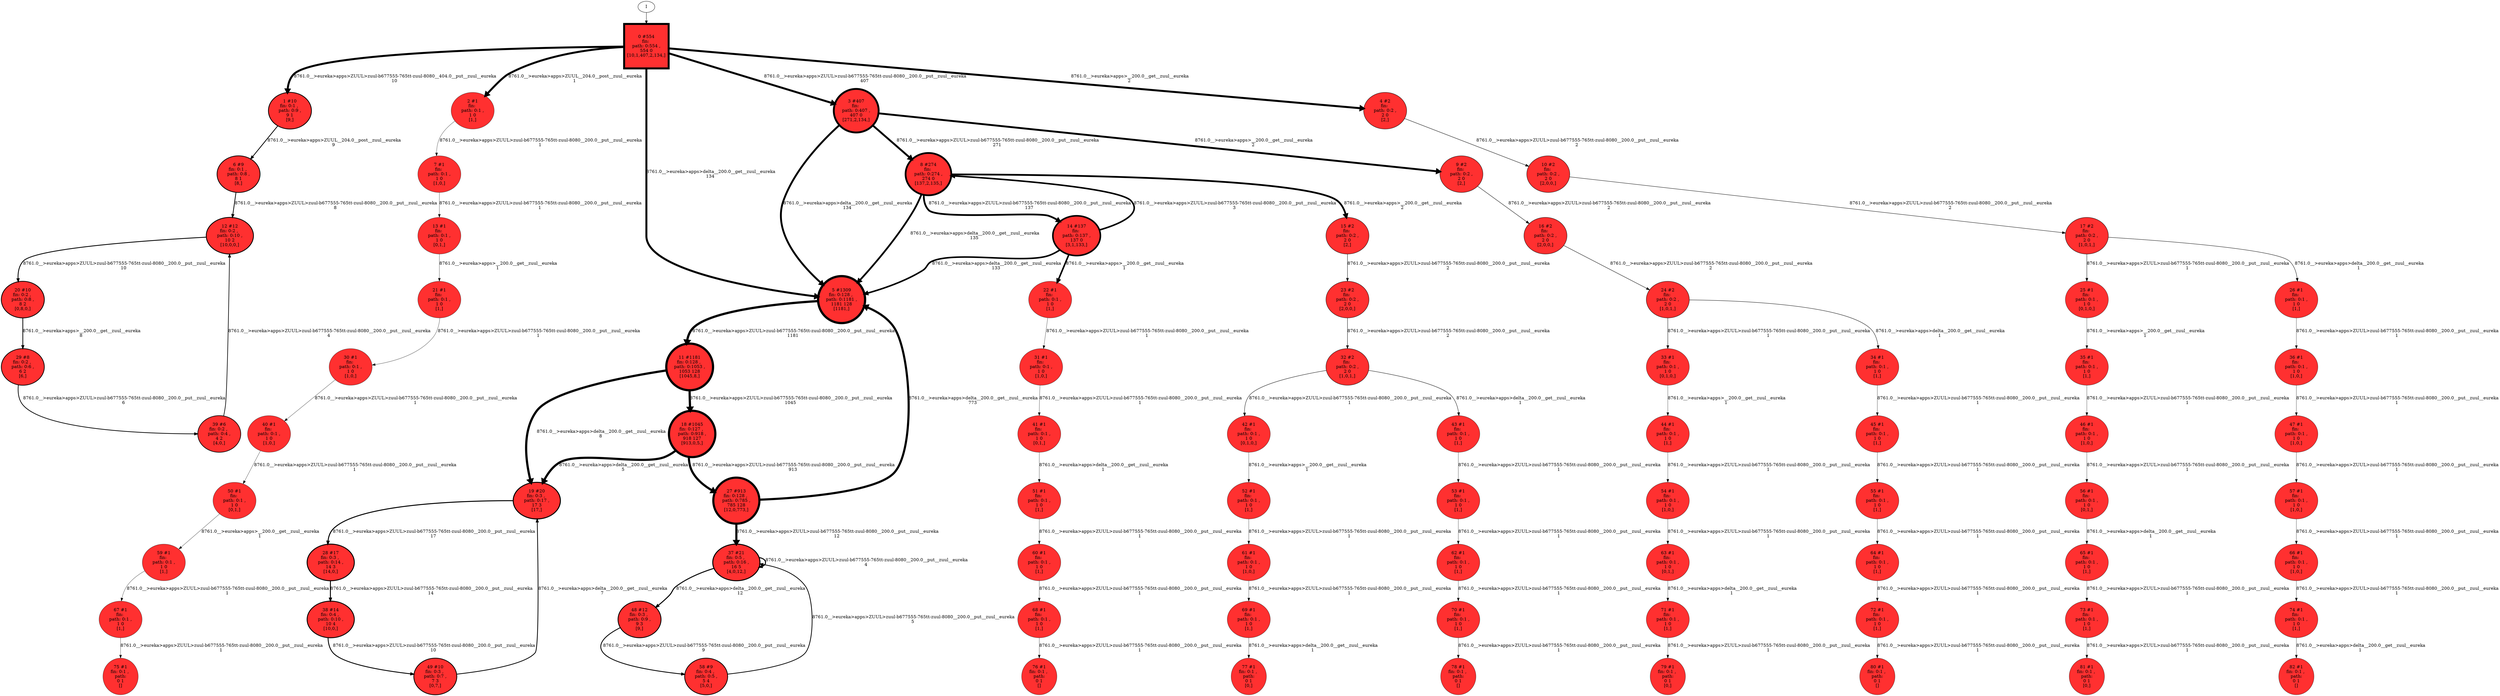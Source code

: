 // produced with flexfringe // 
digraph DFA {
	0 [label="root" shape=box];
		I -> 0;
	0 [ label="0 #554
fin: 
 path: 0:554 , 
554 0
[10,1,407,2,134,]" , style=filled, fillcolor="firebrick1", width=1.99047, height=1.99047, penwidth=6.31897];
		0 -> 1 [label="8761.0__>eureka>apps>ZUUL>zuul-b677555-765tt-zuul-8080__404.0__put__zuul__eureka
10 " , penwidth=6.31897 ];
		0 -> 2 [label="8761.0__>eureka>apps>ZUUL__204.0__post__zuul__eureka
1 " , penwidth=6.31897 ];
		0 -> 3 [label="8761.0__>eureka>apps>ZUUL>zuul-b677555-765tt-zuul-8080__200.0__put__zuul__eureka
407 " , penwidth=6.31897 ];
		0 -> 4 [label="8761.0__>eureka>apps>__200.0__get__zuul__eureka
2 " , penwidth=6.31897 ];
		0 -> 5 [label="8761.0__>eureka>apps>delta__200.0__get__zuul__eureka
134 " , penwidth=6.31897 ];
	1 [ label="1 #10
fin: 0:1 , 
 path: 0:9 , 
9 1
[9,]" , style=filled, fillcolor="firebrick1", width=1.22316, height=1.22316, penwidth=2.3979];
		1 -> 6 [label="8761.0__>eureka>apps>ZUUL__204.0__post__zuul__eureka
9 " , penwidth=2.3979 ];
	2 [ label="2 #1
fin: 
 path: 0:1 , 
1 0
[1,]" , style=filled, fillcolor="firebrick1", width=0.526589, height=0.526589, penwidth=0.693147];
		2 -> 7 [label="8761.0__>eureka>apps>ZUUL>zuul-b677555-765tt-zuul-8080__200.0__put__zuul__eureka
1 " , penwidth=0.693147 ];
	3 [ label="3 #407
fin: 
 path: 0:407 , 
407 0
[271,2,134,]" , style=filled, fillcolor="firebrick1", width=1.94752, height=1.94752, penwidth=6.01127];
		3 -> 8 [label="8761.0__>eureka>apps>ZUUL>zuul-b677555-765tt-zuul-8080__200.0__put__zuul__eureka
271 " , penwidth=6.01127 ];
		3 -> 9 [label="8761.0__>eureka>apps>__200.0__get__zuul__eureka
2 " , penwidth=6.01127 ];
		3 -> 5 [label="8761.0__>eureka>apps>delta__200.0__get__zuul__eureka
134 " , penwidth=6.01127 ];
	4 [ label="4 #2
fin: 
 path: 0:2 , 
2 0
[2,]" , style=filled, fillcolor="firebrick1", width=0.741276, height=0.741276, penwidth=1.09861];
		4 -> 10 [label="8761.0__>eureka>apps>ZUUL>zuul-b677555-765tt-zuul-8080__200.0__put__zuul__eureka
2 " , penwidth=1.09861 ];
	5 [ label="5 #1309
fin: 0:128 , 
 path: 0:1181 , 
1181 128
[1181,]" , style=filled, fillcolor="firebrick1", width=2.10142, height=2.10142, penwidth=7.17778];
		5 -> 11 [label="8761.0__>eureka>apps>ZUUL>zuul-b677555-765tt-zuul-8080__200.0__put__zuul__eureka
1181 " , penwidth=7.17778 ];
	6 [ label="6 #9
fin: 0:1 , 
 path: 0:8 , 
8 1
[8,]" , style=filled, fillcolor="firebrick1", width=1.19471, height=1.19471, penwidth=2.30259];
		6 -> 12 [label="8761.0__>eureka>apps>ZUUL>zuul-b677555-765tt-zuul-8080__200.0__put__zuul__eureka
8 " , penwidth=2.30259 ];
	7 [ label="7 #1
fin: 
 path: 0:1 , 
1 0
[1,0,]" , style=filled, fillcolor="firebrick1", width=0.526589, height=0.526589, penwidth=0.693147];
		7 -> 13 [label="8761.0__>eureka>apps>ZUUL>zuul-b677555-765tt-zuul-8080__200.0__put__zuul__eureka
1 " , penwidth=0.693147 ];
	8 [ label="8 #274
fin: 
 path: 0:274 , 
274 0
[137,2,135,]" , style=filled, fillcolor="firebrick1", width=1.88961, height=1.88961, penwidth=5.61677];
		8 -> 14 [label="8761.0__>eureka>apps>ZUUL>zuul-b677555-765tt-zuul-8080__200.0__put__zuul__eureka
137 " , penwidth=5.61677 ];
		8 -> 15 [label="8761.0__>eureka>apps>__200.0__get__zuul__eureka
2 " , penwidth=5.61677 ];
		8 -> 5 [label="8761.0__>eureka>apps>delta__200.0__get__zuul__eureka
135 " , penwidth=5.61677 ];
	9 [ label="9 #2
fin: 
 path: 0:2 , 
2 0
[2,]" , style=filled, fillcolor="firebrick1", width=0.741276, height=0.741276, penwidth=1.09861];
		9 -> 16 [label="8761.0__>eureka>apps>ZUUL>zuul-b677555-765tt-zuul-8080__200.0__put__zuul__eureka
2 " , penwidth=1.09861 ];
	10 [ label="10 #2
fin: 
 path: 0:2 , 
2 0
[2,0,0,]" , style=filled, fillcolor="firebrick1", width=0.741276, height=0.741276, penwidth=1.09861];
		10 -> 17 [label="8761.0__>eureka>apps>ZUUL>zuul-b677555-765tt-zuul-8080__200.0__put__zuul__eureka
2 " , penwidth=1.09861 ];
	11 [ label="11 #1181
fin: 0:128 , 
 path: 0:1053 , 
1053 128
[1045,8,]" , style=filled, fillcolor="firebrick1", width=2.08877, height=2.08877, penwidth=7.07496];
		11 -> 18 [label="8761.0__>eureka>apps>ZUUL>zuul-b677555-765tt-zuul-8080__200.0__put__zuul__eureka
1045 " , penwidth=7.07496 ];
		11 -> 19 [label="8761.0__>eureka>apps>delta__200.0__get__zuul__eureka
8 " , penwidth=7.07496 ];
	12 [ label="12 #12
fin: 0:2 , 
 path: 0:10 , 
10 2
[10,0,0,]" , style=filled, fillcolor="firebrick1", width=1.27115, height=1.27115, penwidth=2.56495];
		12 -> 20 [label="8761.0__>eureka>apps>ZUUL>zuul-b677555-765tt-zuul-8080__200.0__put__zuul__eureka
10 " , penwidth=2.56495 ];
	13 [ label="13 #1
fin: 
 path: 0:1 , 
1 0
[0,1,]" , style=filled, fillcolor="firebrick1", width=0.526589, height=0.526589, penwidth=0.693147];
		13 -> 21 [label="8761.0__>eureka>apps>__200.0__get__zuul__eureka
1 " , penwidth=0.693147 ];
	14 [ label="14 #137
fin: 
 path: 0:137 , 
137 0
[3,1,133,]" , style=filled, fillcolor="firebrick1", width=1.77956, height=1.77956, penwidth=4.92725];
		14 -> 8 [label="8761.0__>eureka>apps>ZUUL>zuul-b677555-765tt-zuul-8080__200.0__put__zuul__eureka
3 " , penwidth=4.92725 ];
		14 -> 22 [label="8761.0__>eureka>apps>__200.0__get__zuul__eureka
1 " , penwidth=4.92725 ];
		14 -> 5 [label="8761.0__>eureka>apps>delta__200.0__get__zuul__eureka
133 " , penwidth=4.92725 ];
	15 [ label="15 #2
fin: 
 path: 0:2 , 
2 0
[2,]" , style=filled, fillcolor="firebrick1", width=0.741276, height=0.741276, penwidth=1.09861];
		15 -> 23 [label="8761.0__>eureka>apps>ZUUL>zuul-b677555-765tt-zuul-8080__200.0__put__zuul__eureka
2 " , penwidth=1.09861 ];
	16 [ label="16 #2
fin: 
 path: 0:2 , 
2 0
[2,0,0,]" , style=filled, fillcolor="firebrick1", width=0.741276, height=0.741276, penwidth=1.09861];
		16 -> 24 [label="8761.0__>eureka>apps>ZUUL>zuul-b677555-765tt-zuul-8080__200.0__put__zuul__eureka
2 " , penwidth=1.09861 ];
	17 [ label="17 #2
fin: 
 path: 0:2 , 
2 0
[1,0,1,]" , style=filled, fillcolor="firebrick1", width=0.741276, height=0.741276, penwidth=1.09861];
		17 -> 25 [label="8761.0__>eureka>apps>ZUUL>zuul-b677555-765tt-zuul-8080__200.0__put__zuul__eureka
1 " , penwidth=1.09861 ];
		17 -> 26 [label="8761.0__>eureka>apps>delta__200.0__get__zuul__eureka
1 " , penwidth=1.09861 ];
	18 [ label="18 #1045
fin: 0:127 , 
 path: 0:918 , 
918 127
[913,0,5,]" , style=filled, fillcolor="firebrick1", width=2.07352, height=2.07352, penwidth=6.95273];
		18 -> 27 [label="8761.0__>eureka>apps>ZUUL>zuul-b677555-765tt-zuul-8080__200.0__put__zuul__eureka
913 " , penwidth=6.95273 ];
		18 -> 19 [label="8761.0__>eureka>apps>delta__200.0__get__zuul__eureka
5 " , penwidth=6.95273 ];
	19 [ label="19 #20
fin: 0:3 , 
 path: 0:17 , 
17 3
[17,]" , style=filled, fillcolor="firebrick1", width=1.39736, height=1.39736, penwidth=3.04452];
		19 -> 28 [label="8761.0__>eureka>apps>ZUUL>zuul-b677555-765tt-zuul-8080__200.0__put__zuul__eureka
17 " , penwidth=3.04452 ];
	20 [ label="20 #10
fin: 0:2 , 
 path: 0:8 , 
8 2
[0,8,0,]" , style=filled, fillcolor="firebrick1", width=1.22316, height=1.22316, penwidth=2.3979];
		20 -> 29 [label="8761.0__>eureka>apps>__200.0__get__zuul__eureka
8 " , penwidth=2.3979 ];
	21 [ label="21 #1
fin: 
 path: 0:1 , 
1 0
[1,]" , style=filled, fillcolor="firebrick1", width=0.526589, height=0.526589, penwidth=0.693147];
		21 -> 30 [label="8761.0__>eureka>apps>ZUUL>zuul-b677555-765tt-zuul-8080__200.0__put__zuul__eureka
1 " , penwidth=0.693147 ];
	22 [ label="22 #1
fin: 
 path: 0:1 , 
1 0
[1,]" , style=filled, fillcolor="firebrick1", width=0.526589, height=0.526589, penwidth=0.693147];
		22 -> 31 [label="8761.0__>eureka>apps>ZUUL>zuul-b677555-765tt-zuul-8080__200.0__put__zuul__eureka
1 " , penwidth=0.693147 ];
	23 [ label="23 #2
fin: 
 path: 0:2 , 
2 0
[2,0,0,]" , style=filled, fillcolor="firebrick1", width=0.741276, height=0.741276, penwidth=1.09861];
		23 -> 32 [label="8761.0__>eureka>apps>ZUUL>zuul-b677555-765tt-zuul-8080__200.0__put__zuul__eureka
2 " , penwidth=1.09861 ];
	24 [ label="24 #2
fin: 
 path: 0:2 , 
2 0
[1,0,1,]" , style=filled, fillcolor="firebrick1", width=0.741276, height=0.741276, penwidth=1.09861];
		24 -> 33 [label="8761.0__>eureka>apps>ZUUL>zuul-b677555-765tt-zuul-8080__200.0__put__zuul__eureka
1 " , penwidth=1.09861 ];
		24 -> 34 [label="8761.0__>eureka>apps>delta__200.0__get__zuul__eureka
1 " , penwidth=1.09861 ];
	25 [ label="25 #1
fin: 
 path: 0:1 , 
1 0
[0,1,0,]" , style=filled, fillcolor="firebrick1", width=0.526589, height=0.526589, penwidth=0.693147];
		25 -> 35 [label="8761.0__>eureka>apps>__200.0__get__zuul__eureka
1 " , penwidth=0.693147 ];
	26 [ label="26 #1
fin: 
 path: 0:1 , 
1 0
[1,]" , style=filled, fillcolor="firebrick1", width=0.526589, height=0.526589, penwidth=0.693147];
		26 -> 36 [label="8761.0__>eureka>apps>ZUUL>zuul-b677555-765tt-zuul-8080__200.0__put__zuul__eureka
1 " , penwidth=0.693147 ];
	27 [ label="27 #913
fin: 0:128 , 
 path: 0:785 , 
785 128
[12,0,773,]" , style=filled, fillcolor="firebrick1", width=2.05641, height=2.05641, penwidth=6.81783];
		27 -> 37 [label="8761.0__>eureka>apps>ZUUL>zuul-b677555-765tt-zuul-8080__200.0__put__zuul__eureka
12 " , penwidth=6.81783 ];
		27 -> 5 [label="8761.0__>eureka>apps>delta__200.0__get__zuul__eureka
773 " , penwidth=6.81783 ];
	28 [ label="28 #17
fin: 0:3 , 
 path: 0:14 , 
14 3
[14,0,]" , style=filled, fillcolor="firebrick1", width=1.3585, height=1.3585, penwidth=2.89037];
		28 -> 38 [label="8761.0__>eureka>apps>ZUUL>zuul-b677555-765tt-zuul-8080__200.0__put__zuul__eureka
14 " , penwidth=2.89037 ];
	29 [ label="29 #8
fin: 0:2 , 
 path: 0:6 , 
6 2
[6,]" , style=filled, fillcolor="firebrick1", width=1.16228, height=1.16228, penwidth=2.19722];
		29 -> 39 [label="8761.0__>eureka>apps>ZUUL>zuul-b677555-765tt-zuul-8080__200.0__put__zuul__eureka
6 " , penwidth=2.19722 ];
	30 [ label="30 #1
fin: 
 path: 0:1 , 
1 0
[1,0,]" , style=filled, fillcolor="firebrick1", width=0.526589, height=0.526589, penwidth=0.693147];
		30 -> 40 [label="8761.0__>eureka>apps>ZUUL>zuul-b677555-765tt-zuul-8080__200.0__put__zuul__eureka
1 " , penwidth=0.693147 ];
	31 [ label="31 #1
fin: 
 path: 0:1 , 
1 0
[1,0,]" , style=filled, fillcolor="firebrick1", width=0.526589, height=0.526589, penwidth=0.693147];
		31 -> 41 [label="8761.0__>eureka>apps>ZUUL>zuul-b677555-765tt-zuul-8080__200.0__put__zuul__eureka
1 " , penwidth=0.693147 ];
	32 [ label="32 #2
fin: 
 path: 0:2 , 
2 0
[1,0,1,]" , style=filled, fillcolor="firebrick1", width=0.741276, height=0.741276, penwidth=1.09861];
		32 -> 42 [label="8761.0__>eureka>apps>ZUUL>zuul-b677555-765tt-zuul-8080__200.0__put__zuul__eureka
1 " , penwidth=1.09861 ];
		32 -> 43 [label="8761.0__>eureka>apps>delta__200.0__get__zuul__eureka
1 " , penwidth=1.09861 ];
	33 [ label="33 #1
fin: 
 path: 0:1 , 
1 0
[0,1,0,]" , style=filled, fillcolor="firebrick1", width=0.526589, height=0.526589, penwidth=0.693147];
		33 -> 44 [label="8761.0__>eureka>apps>__200.0__get__zuul__eureka
1 " , penwidth=0.693147 ];
	34 [ label="34 #1
fin: 
 path: 0:1 , 
1 0
[1,]" , style=filled, fillcolor="firebrick1", width=0.526589, height=0.526589, penwidth=0.693147];
		34 -> 45 [label="8761.0__>eureka>apps>ZUUL>zuul-b677555-765tt-zuul-8080__200.0__put__zuul__eureka
1 " , penwidth=0.693147 ];
	35 [ label="35 #1
fin: 
 path: 0:1 , 
1 0
[1,]" , style=filled, fillcolor="firebrick1", width=0.526589, height=0.526589, penwidth=0.693147];
		35 -> 46 [label="8761.0__>eureka>apps>ZUUL>zuul-b677555-765tt-zuul-8080__200.0__put__zuul__eureka
1 " , penwidth=0.693147 ];
	36 [ label="36 #1
fin: 
 path: 0:1 , 
1 0
[1,0,]" , style=filled, fillcolor="firebrick1", width=0.526589, height=0.526589, penwidth=0.693147];
		36 -> 47 [label="8761.0__>eureka>apps>ZUUL>zuul-b677555-765tt-zuul-8080__200.0__put__zuul__eureka
1 " , penwidth=0.693147 ];
	37 [ label="37 #21
fin: 0:5 , 
 path: 0:16 , 
16 5
[4,0,12,]" , style=filled, fillcolor="firebrick1", width=1.4088, height=1.4088, penwidth=3.09104];
		37 -> 37 [label="8761.0__>eureka>apps>ZUUL>zuul-b677555-765tt-zuul-8080__200.0__put__zuul__eureka
4 " , penwidth=3.09104 ];
		37 -> 48 [label="8761.0__>eureka>apps>delta__200.0__get__zuul__eureka
12 " , penwidth=3.09104 ];
	38 [ label="38 #14
fin: 0:4 , 
 path: 0:10 , 
10 4
[10,0,]" , style=filled, fillcolor="firebrick1", width=1.31051, height=1.31051, penwidth=2.70805];
		38 -> 49 [label="8761.0__>eureka>apps>ZUUL>zuul-b677555-765tt-zuul-8080__200.0__put__zuul__eureka
10 " , penwidth=2.70805 ];
	39 [ label="39 #6
fin: 0:2 , 
 path: 0:4 , 
4 2
[4,0,]" , style=filled, fillcolor="firebrick1", width=1.08042, height=1.08042, penwidth=1.94591];
		39 -> 12 [label="8761.0__>eureka>apps>ZUUL>zuul-b677555-765tt-zuul-8080__200.0__put__zuul__eureka
4 " , penwidth=1.94591 ];
	40 [ label="40 #1
fin: 
 path: 0:1 , 
1 0
[1,0,]" , style=filled, fillcolor="firebrick1", width=0.526589, height=0.526589, penwidth=0.693147];
		40 -> 50 [label="8761.0__>eureka>apps>ZUUL>zuul-b677555-765tt-zuul-8080__200.0__put__zuul__eureka
1 " , penwidth=0.693147 ];
	41 [ label="41 #1
fin: 
 path: 0:1 , 
1 0
[0,1,]" , style=filled, fillcolor="firebrick1", width=0.526589, height=0.526589, penwidth=0.693147];
		41 -> 51 [label="8761.0__>eureka>apps>delta__200.0__get__zuul__eureka
1 " , penwidth=0.693147 ];
	42 [ label="42 #1
fin: 
 path: 0:1 , 
1 0
[0,1,0,]" , style=filled, fillcolor="firebrick1", width=0.526589, height=0.526589, penwidth=0.693147];
		42 -> 52 [label="8761.0__>eureka>apps>__200.0__get__zuul__eureka
1 " , penwidth=0.693147 ];
	43 [ label="43 #1
fin: 
 path: 0:1 , 
1 0
[1,]" , style=filled, fillcolor="firebrick1", width=0.526589, height=0.526589, penwidth=0.693147];
		43 -> 53 [label="8761.0__>eureka>apps>ZUUL>zuul-b677555-765tt-zuul-8080__200.0__put__zuul__eureka
1 " , penwidth=0.693147 ];
	44 [ label="44 #1
fin: 
 path: 0:1 , 
1 0
[1,]" , style=filled, fillcolor="firebrick1", width=0.526589, height=0.526589, penwidth=0.693147];
		44 -> 54 [label="8761.0__>eureka>apps>ZUUL>zuul-b677555-765tt-zuul-8080__200.0__put__zuul__eureka
1 " , penwidth=0.693147 ];
	45 [ label="45 #1
fin: 
 path: 0:1 , 
1 0
[1,]" , style=filled, fillcolor="firebrick1", width=0.526589, height=0.526589, penwidth=0.693147];
		45 -> 55 [label="8761.0__>eureka>apps>ZUUL>zuul-b677555-765tt-zuul-8080__200.0__put__zuul__eureka
1 " , penwidth=0.693147 ];
	46 [ label="46 #1
fin: 
 path: 0:1 , 
1 0
[1,0,]" , style=filled, fillcolor="firebrick1", width=0.526589, height=0.526589, penwidth=0.693147];
		46 -> 56 [label="8761.0__>eureka>apps>ZUUL>zuul-b677555-765tt-zuul-8080__200.0__put__zuul__eureka
1 " , penwidth=0.693147 ];
	47 [ label="47 #1
fin: 
 path: 0:1 , 
1 0
[1,0,]" , style=filled, fillcolor="firebrick1", width=0.526589, height=0.526589, penwidth=0.693147];
		47 -> 57 [label="8761.0__>eureka>apps>ZUUL>zuul-b677555-765tt-zuul-8080__200.0__put__zuul__eureka
1 " , penwidth=0.693147 ];
	48 [ label="48 #12
fin: 0:3 , 
 path: 0:9 , 
9 3
[9,]" , style=filled, fillcolor="firebrick1", width=1.27115, height=1.27115, penwidth=2.56495];
		48 -> 58 [label="8761.0__>eureka>apps>ZUUL>zuul-b677555-765tt-zuul-8080__200.0__put__zuul__eureka
9 " , penwidth=2.56495 ];
	49 [ label="49 #10
fin: 0:3 , 
 path: 0:7 , 
7 3
[0,7,]" , style=filled, fillcolor="firebrick1", width=1.22316, height=1.22316, penwidth=2.3979];
		49 -> 19 [label="8761.0__>eureka>apps>delta__200.0__get__zuul__eureka
7 " , penwidth=2.3979 ];
	50 [ label="50 #1
fin: 
 path: 0:1 , 
1 0
[0,1,]" , style=filled, fillcolor="firebrick1", width=0.526589, height=0.526589, penwidth=0.693147];
		50 -> 59 [label="8761.0__>eureka>apps>__200.0__get__zuul__eureka
1 " , penwidth=0.693147 ];
	51 [ label="51 #1
fin: 
 path: 0:1 , 
1 0
[1,]" , style=filled, fillcolor="firebrick1", width=0.526589, height=0.526589, penwidth=0.693147];
		51 -> 60 [label="8761.0__>eureka>apps>ZUUL>zuul-b677555-765tt-zuul-8080__200.0__put__zuul__eureka
1 " , penwidth=0.693147 ];
	52 [ label="52 #1
fin: 
 path: 0:1 , 
1 0
[1,]" , style=filled, fillcolor="firebrick1", width=0.526589, height=0.526589, penwidth=0.693147];
		52 -> 61 [label="8761.0__>eureka>apps>ZUUL>zuul-b677555-765tt-zuul-8080__200.0__put__zuul__eureka
1 " , penwidth=0.693147 ];
	53 [ label="53 #1
fin: 
 path: 0:1 , 
1 0
[1,]" , style=filled, fillcolor="firebrick1", width=0.526589, height=0.526589, penwidth=0.693147];
		53 -> 62 [label="8761.0__>eureka>apps>ZUUL>zuul-b677555-765tt-zuul-8080__200.0__put__zuul__eureka
1 " , penwidth=0.693147 ];
	54 [ label="54 #1
fin: 
 path: 0:1 , 
1 0
[1,0,]" , style=filled, fillcolor="firebrick1", width=0.526589, height=0.526589, penwidth=0.693147];
		54 -> 63 [label="8761.0__>eureka>apps>ZUUL>zuul-b677555-765tt-zuul-8080__200.0__put__zuul__eureka
1 " , penwidth=0.693147 ];
	55 [ label="55 #1
fin: 
 path: 0:1 , 
1 0
[1,]" , style=filled, fillcolor="firebrick1", width=0.526589, height=0.526589, penwidth=0.693147];
		55 -> 64 [label="8761.0__>eureka>apps>ZUUL>zuul-b677555-765tt-zuul-8080__200.0__put__zuul__eureka
1 " , penwidth=0.693147 ];
	56 [ label="56 #1
fin: 
 path: 0:1 , 
1 0
[0,1,]" , style=filled, fillcolor="firebrick1", width=0.526589, height=0.526589, penwidth=0.693147];
		56 -> 65 [label="8761.0__>eureka>apps>delta__200.0__get__zuul__eureka
1 " , penwidth=0.693147 ];
	57 [ label="57 #1
fin: 
 path: 0:1 , 
1 0
[1,0,]" , style=filled, fillcolor="firebrick1", width=0.526589, height=0.526589, penwidth=0.693147];
		57 -> 66 [label="8761.0__>eureka>apps>ZUUL>zuul-b677555-765tt-zuul-8080__200.0__put__zuul__eureka
1 " , penwidth=0.693147 ];
	58 [ label="58 #9
fin: 0:4 , 
 path: 0:5 , 
5 4
[5,0,]" , style=filled, fillcolor="firebrick1", width=1.19471, height=1.19471, penwidth=2.30259];
		58 -> 37 [label="8761.0__>eureka>apps>ZUUL>zuul-b677555-765tt-zuul-8080__200.0__put__zuul__eureka
5 " , penwidth=2.30259 ];
	59 [ label="59 #1
fin: 
 path: 0:1 , 
1 0
[1,]" , style=filled, fillcolor="firebrick1", width=0.526589, height=0.526589, penwidth=0.693147];
		59 -> 67 [label="8761.0__>eureka>apps>ZUUL>zuul-b677555-765tt-zuul-8080__200.0__put__zuul__eureka
1 " , penwidth=0.693147 ];
	60 [ label="60 #1
fin: 
 path: 0:1 , 
1 0
[1,]" , style=filled, fillcolor="firebrick1", width=0.526589, height=0.526589, penwidth=0.693147];
		60 -> 68 [label="8761.0__>eureka>apps>ZUUL>zuul-b677555-765tt-zuul-8080__200.0__put__zuul__eureka
1 " , penwidth=0.693147 ];
	61 [ label="61 #1
fin: 
 path: 0:1 , 
1 0
[1,0,]" , style=filled, fillcolor="firebrick1", width=0.526589, height=0.526589, penwidth=0.693147];
		61 -> 69 [label="8761.0__>eureka>apps>ZUUL>zuul-b677555-765tt-zuul-8080__200.0__put__zuul__eureka
1 " , penwidth=0.693147 ];
	62 [ label="62 #1
fin: 
 path: 0:1 , 
1 0
[1,]" , style=filled, fillcolor="firebrick1", width=0.526589, height=0.526589, penwidth=0.693147];
		62 -> 70 [label="8761.0__>eureka>apps>ZUUL>zuul-b677555-765tt-zuul-8080__200.0__put__zuul__eureka
1 " , penwidth=0.693147 ];
	63 [ label="63 #1
fin: 
 path: 0:1 , 
1 0
[0,1,]" , style=filled, fillcolor="firebrick1", width=0.526589, height=0.526589, penwidth=0.693147];
		63 -> 71 [label="8761.0__>eureka>apps>delta__200.0__get__zuul__eureka
1 " , penwidth=0.693147 ];
	64 [ label="64 #1
fin: 
 path: 0:1 , 
1 0
[1,]" , style=filled, fillcolor="firebrick1", width=0.526589, height=0.526589, penwidth=0.693147];
		64 -> 72 [label="8761.0__>eureka>apps>ZUUL>zuul-b677555-765tt-zuul-8080__200.0__put__zuul__eureka
1 " , penwidth=0.693147 ];
	65 [ label="65 #1
fin: 
 path: 0:1 , 
1 0
[1,]" , style=filled, fillcolor="firebrick1", width=0.526589, height=0.526589, penwidth=0.693147];
		65 -> 73 [label="8761.0__>eureka>apps>ZUUL>zuul-b677555-765tt-zuul-8080__200.0__put__zuul__eureka
1 " , penwidth=0.693147 ];
	66 [ label="66 #1
fin: 
 path: 0:1 , 
1 0
[1,0,]" , style=filled, fillcolor="firebrick1", width=0.526589, height=0.526589, penwidth=0.693147];
		66 -> 74 [label="8761.0__>eureka>apps>ZUUL>zuul-b677555-765tt-zuul-8080__200.0__put__zuul__eureka
1 " , penwidth=0.693147 ];
	67 [ label="67 #1
fin: 
 path: 0:1 , 
1 0
[1,]" , style=filled, fillcolor="firebrick1", width=0.526589, height=0.526589, penwidth=0.693147];
		67 -> 75 [label="8761.0__>eureka>apps>ZUUL>zuul-b677555-765tt-zuul-8080__200.0__put__zuul__eureka
1 " , penwidth=0.693147 ];
	68 [ label="68 #1
fin: 
 path: 0:1 , 
1 0
[1,]" , style=filled, fillcolor="firebrick1", width=0.526589, height=0.526589, penwidth=0.693147];
		68 -> 76 [label="8761.0__>eureka>apps>ZUUL>zuul-b677555-765tt-zuul-8080__200.0__put__zuul__eureka
1 " , penwidth=0.693147 ];
	69 [ label="69 #1
fin: 
 path: 0:1 , 
1 0
[1,]" , style=filled, fillcolor="firebrick1", width=0.526589, height=0.526589, penwidth=0.693147];
		69 -> 77 [label="8761.0__>eureka>apps>delta__200.0__get__zuul__eureka
1 " , penwidth=0.693147 ];
	70 [ label="70 #1
fin: 
 path: 0:1 , 
1 0
[1,]" , style=filled, fillcolor="firebrick1", width=0.526589, height=0.526589, penwidth=0.693147];
		70 -> 78 [label="8761.0__>eureka>apps>ZUUL>zuul-b677555-765tt-zuul-8080__200.0__put__zuul__eureka
1 " , penwidth=0.693147 ];
	71 [ label="71 #1
fin: 
 path: 0:1 , 
1 0
[1,]" , style=filled, fillcolor="firebrick1", width=0.526589, height=0.526589, penwidth=0.693147];
		71 -> 79 [label="8761.0__>eureka>apps>ZUUL>zuul-b677555-765tt-zuul-8080__200.0__put__zuul__eureka
1 " , penwidth=0.693147 ];
	72 [ label="72 #1
fin: 
 path: 0:1 , 
1 0
[1,]" , style=filled, fillcolor="firebrick1", width=0.526589, height=0.526589, penwidth=0.693147];
		72 -> 80 [label="8761.0__>eureka>apps>ZUUL>zuul-b677555-765tt-zuul-8080__200.0__put__zuul__eureka
1 " , penwidth=0.693147 ];
	73 [ label="73 #1
fin: 
 path: 0:1 , 
1 0
[1,]" , style=filled, fillcolor="firebrick1", width=0.526589, height=0.526589, penwidth=0.693147];
		73 -> 81 [label="8761.0__>eureka>apps>ZUUL>zuul-b677555-765tt-zuul-8080__200.0__put__zuul__eureka
1 " , penwidth=0.693147 ];
	74 [ label="74 #1
fin: 
 path: 0:1 , 
1 0
[1,]" , style=filled, fillcolor="firebrick1", width=0.526589, height=0.526589, penwidth=0.693147];
		74 -> 82 [label="8761.0__>eureka>apps>delta__200.0__get__zuul__eureka
1 " , penwidth=0.693147 ];
	75 [ label="75 #1
fin: 0:1 , 
 path: 
0 1
[]" , style=filled, fillcolor="firebrick1", width=0.526589, height=0.526589, penwidth=0.693147];
	76 [ label="76 #1
fin: 0:1 , 
 path: 
0 1
[]" , style=filled, fillcolor="firebrick1", width=0.526589, height=0.526589, penwidth=0.693147];
	77 [ label="77 #1
fin: 0:1 , 
 path: 
0 1
[0,]" , style=filled, fillcolor="firebrick1", width=0.526589, height=0.526589, penwidth=0.693147];
	78 [ label="78 #1
fin: 0:1 , 
 path: 
0 1
[]" , style=filled, fillcolor="firebrick1", width=0.526589, height=0.526589, penwidth=0.693147];
	79 [ label="79 #1
fin: 0:1 , 
 path: 
0 1
[0,]" , style=filled, fillcolor="firebrick1", width=0.526589, height=0.526589, penwidth=0.693147];
	80 [ label="80 #1
fin: 0:1 , 
 path: 
0 1
[]" , style=filled, fillcolor="firebrick1", width=0.526589, height=0.526589, penwidth=0.693147];
	81 [ label="81 #1
fin: 0:1 , 
 path: 
0 1
[0,]" , style=filled, fillcolor="firebrick1", width=0.526589, height=0.526589, penwidth=0.693147];
	82 [ label="82 #1
fin: 0:1 , 
 path: 
0 1
[]" , style=filled, fillcolor="firebrick1", width=0.526589, height=0.526589, penwidth=0.693147];
}
